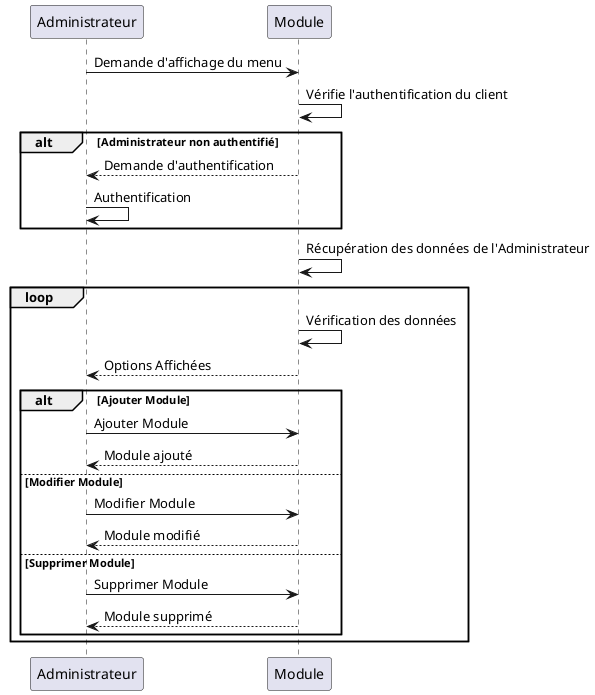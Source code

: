 @startuml 

participant Administrateur
participant Module

Administrateur -> Module : Demande d'affichage du menu
Module -> Module : Vérifie l'authentification du client 
alt Administrateur non authentifié
    Module --> Administrateur : Demande d'authentification
    Administrateur -> Administrateur : Authentification
end 
Module -> Module : Récupération des données de l'Administrateur
  loop 
  Module -> Module : Vérification des données
  Module --> Administrateur : Options Affichées  
  alt Ajouter Module
  Administrateur -> Module : Ajouter Module
  Module --> Administrateur : Module ajouté
  else Modifier Module
  Administrateur -> Module : Modifier Module 
  Module --> Administrateur : Module modifié
  else Supprimer Module
  Administrateur -> Module : Supprimer Module 
  Module --> Administrateur : Module supprimé
  end 
  end
  @enduml 